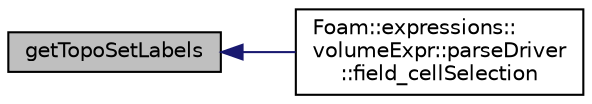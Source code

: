 digraph "getTopoSetLabels"
{
  bgcolor="transparent";
  edge [fontname="Helvetica",fontsize="10",labelfontname="Helvetica",labelfontsize="10"];
  node [fontname="Helvetica",fontsize="10",shape=record];
  rankdir="LR";
  Node1 [label="getTopoSetLabels",height=0.2,width=0.4,color="black", fillcolor="grey75", style="filled" fontcolor="black"];
  Node1 -> Node2 [dir="back",color="midnightblue",fontsize="10",style="solid",fontname="Helvetica"];
  Node2 [label="Foam::expressions::\lvolumeExpr::parseDriver\l::field_cellSelection",height=0.2,width=0.4,color="black",URL="$classFoam_1_1expressions_1_1volumeExpr_1_1parseDriver.html#a5e3616d9b5e51013d50d30f89e7d9887",tooltip="Cell selections (as logical) "];
}
